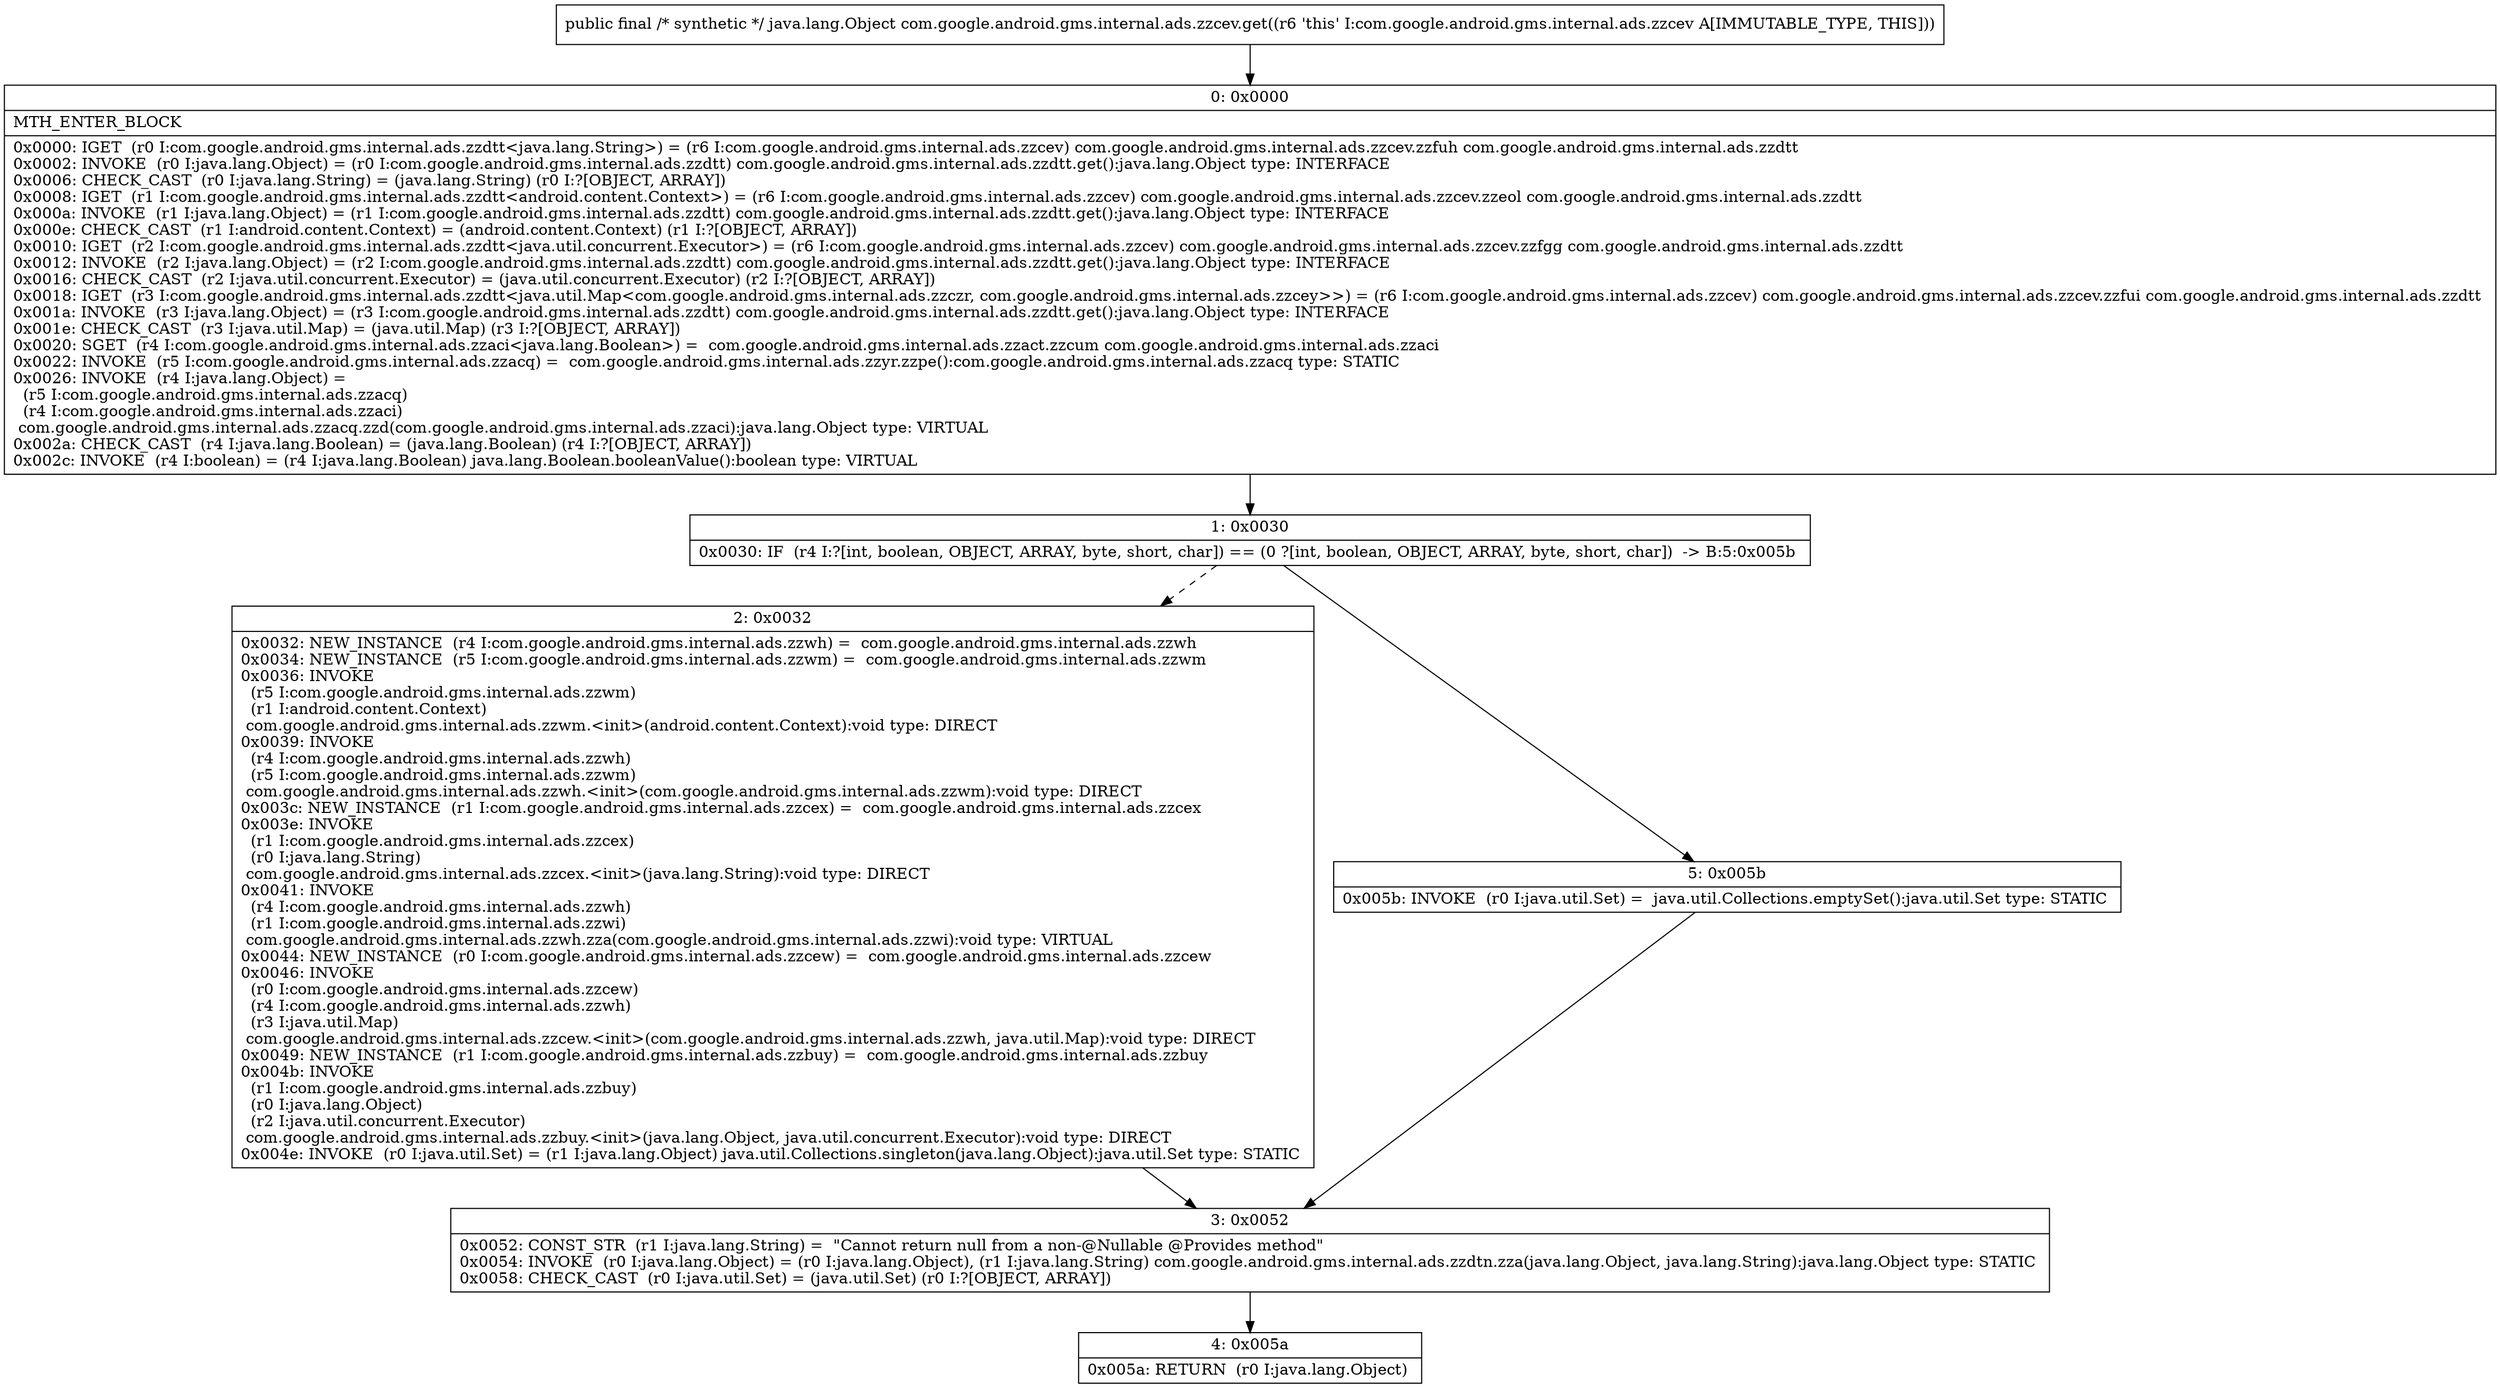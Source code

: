 digraph "CFG forcom.google.android.gms.internal.ads.zzcev.get()Ljava\/lang\/Object;" {
Node_0 [shape=record,label="{0\:\ 0x0000|MTH_ENTER_BLOCK\l|0x0000: IGET  (r0 I:com.google.android.gms.internal.ads.zzdtt\<java.lang.String\>) = (r6 I:com.google.android.gms.internal.ads.zzcev) com.google.android.gms.internal.ads.zzcev.zzfuh com.google.android.gms.internal.ads.zzdtt \l0x0002: INVOKE  (r0 I:java.lang.Object) = (r0 I:com.google.android.gms.internal.ads.zzdtt) com.google.android.gms.internal.ads.zzdtt.get():java.lang.Object type: INTERFACE \l0x0006: CHECK_CAST  (r0 I:java.lang.String) = (java.lang.String) (r0 I:?[OBJECT, ARRAY]) \l0x0008: IGET  (r1 I:com.google.android.gms.internal.ads.zzdtt\<android.content.Context\>) = (r6 I:com.google.android.gms.internal.ads.zzcev) com.google.android.gms.internal.ads.zzcev.zzeol com.google.android.gms.internal.ads.zzdtt \l0x000a: INVOKE  (r1 I:java.lang.Object) = (r1 I:com.google.android.gms.internal.ads.zzdtt) com.google.android.gms.internal.ads.zzdtt.get():java.lang.Object type: INTERFACE \l0x000e: CHECK_CAST  (r1 I:android.content.Context) = (android.content.Context) (r1 I:?[OBJECT, ARRAY]) \l0x0010: IGET  (r2 I:com.google.android.gms.internal.ads.zzdtt\<java.util.concurrent.Executor\>) = (r6 I:com.google.android.gms.internal.ads.zzcev) com.google.android.gms.internal.ads.zzcev.zzfgg com.google.android.gms.internal.ads.zzdtt \l0x0012: INVOKE  (r2 I:java.lang.Object) = (r2 I:com.google.android.gms.internal.ads.zzdtt) com.google.android.gms.internal.ads.zzdtt.get():java.lang.Object type: INTERFACE \l0x0016: CHECK_CAST  (r2 I:java.util.concurrent.Executor) = (java.util.concurrent.Executor) (r2 I:?[OBJECT, ARRAY]) \l0x0018: IGET  (r3 I:com.google.android.gms.internal.ads.zzdtt\<java.util.Map\<com.google.android.gms.internal.ads.zzczr, com.google.android.gms.internal.ads.zzcey\>\>) = (r6 I:com.google.android.gms.internal.ads.zzcev) com.google.android.gms.internal.ads.zzcev.zzfui com.google.android.gms.internal.ads.zzdtt \l0x001a: INVOKE  (r3 I:java.lang.Object) = (r3 I:com.google.android.gms.internal.ads.zzdtt) com.google.android.gms.internal.ads.zzdtt.get():java.lang.Object type: INTERFACE \l0x001e: CHECK_CAST  (r3 I:java.util.Map) = (java.util.Map) (r3 I:?[OBJECT, ARRAY]) \l0x0020: SGET  (r4 I:com.google.android.gms.internal.ads.zzaci\<java.lang.Boolean\>) =  com.google.android.gms.internal.ads.zzact.zzcum com.google.android.gms.internal.ads.zzaci \l0x0022: INVOKE  (r5 I:com.google.android.gms.internal.ads.zzacq) =  com.google.android.gms.internal.ads.zzyr.zzpe():com.google.android.gms.internal.ads.zzacq type: STATIC \l0x0026: INVOKE  (r4 I:java.lang.Object) = \l  (r5 I:com.google.android.gms.internal.ads.zzacq)\l  (r4 I:com.google.android.gms.internal.ads.zzaci)\l com.google.android.gms.internal.ads.zzacq.zzd(com.google.android.gms.internal.ads.zzaci):java.lang.Object type: VIRTUAL \l0x002a: CHECK_CAST  (r4 I:java.lang.Boolean) = (java.lang.Boolean) (r4 I:?[OBJECT, ARRAY]) \l0x002c: INVOKE  (r4 I:boolean) = (r4 I:java.lang.Boolean) java.lang.Boolean.booleanValue():boolean type: VIRTUAL \l}"];
Node_1 [shape=record,label="{1\:\ 0x0030|0x0030: IF  (r4 I:?[int, boolean, OBJECT, ARRAY, byte, short, char]) == (0 ?[int, boolean, OBJECT, ARRAY, byte, short, char])  \-\> B:5:0x005b \l}"];
Node_2 [shape=record,label="{2\:\ 0x0032|0x0032: NEW_INSTANCE  (r4 I:com.google.android.gms.internal.ads.zzwh) =  com.google.android.gms.internal.ads.zzwh \l0x0034: NEW_INSTANCE  (r5 I:com.google.android.gms.internal.ads.zzwm) =  com.google.android.gms.internal.ads.zzwm \l0x0036: INVOKE  \l  (r5 I:com.google.android.gms.internal.ads.zzwm)\l  (r1 I:android.content.Context)\l com.google.android.gms.internal.ads.zzwm.\<init\>(android.content.Context):void type: DIRECT \l0x0039: INVOKE  \l  (r4 I:com.google.android.gms.internal.ads.zzwh)\l  (r5 I:com.google.android.gms.internal.ads.zzwm)\l com.google.android.gms.internal.ads.zzwh.\<init\>(com.google.android.gms.internal.ads.zzwm):void type: DIRECT \l0x003c: NEW_INSTANCE  (r1 I:com.google.android.gms.internal.ads.zzcex) =  com.google.android.gms.internal.ads.zzcex \l0x003e: INVOKE  \l  (r1 I:com.google.android.gms.internal.ads.zzcex)\l  (r0 I:java.lang.String)\l com.google.android.gms.internal.ads.zzcex.\<init\>(java.lang.String):void type: DIRECT \l0x0041: INVOKE  \l  (r4 I:com.google.android.gms.internal.ads.zzwh)\l  (r1 I:com.google.android.gms.internal.ads.zzwi)\l com.google.android.gms.internal.ads.zzwh.zza(com.google.android.gms.internal.ads.zzwi):void type: VIRTUAL \l0x0044: NEW_INSTANCE  (r0 I:com.google.android.gms.internal.ads.zzcew) =  com.google.android.gms.internal.ads.zzcew \l0x0046: INVOKE  \l  (r0 I:com.google.android.gms.internal.ads.zzcew)\l  (r4 I:com.google.android.gms.internal.ads.zzwh)\l  (r3 I:java.util.Map)\l com.google.android.gms.internal.ads.zzcew.\<init\>(com.google.android.gms.internal.ads.zzwh, java.util.Map):void type: DIRECT \l0x0049: NEW_INSTANCE  (r1 I:com.google.android.gms.internal.ads.zzbuy) =  com.google.android.gms.internal.ads.zzbuy \l0x004b: INVOKE  \l  (r1 I:com.google.android.gms.internal.ads.zzbuy)\l  (r0 I:java.lang.Object)\l  (r2 I:java.util.concurrent.Executor)\l com.google.android.gms.internal.ads.zzbuy.\<init\>(java.lang.Object, java.util.concurrent.Executor):void type: DIRECT \l0x004e: INVOKE  (r0 I:java.util.Set) = (r1 I:java.lang.Object) java.util.Collections.singleton(java.lang.Object):java.util.Set type: STATIC \l}"];
Node_3 [shape=record,label="{3\:\ 0x0052|0x0052: CONST_STR  (r1 I:java.lang.String) =  \"Cannot return null from a non\-@Nullable @Provides method\" \l0x0054: INVOKE  (r0 I:java.lang.Object) = (r0 I:java.lang.Object), (r1 I:java.lang.String) com.google.android.gms.internal.ads.zzdtn.zza(java.lang.Object, java.lang.String):java.lang.Object type: STATIC \l0x0058: CHECK_CAST  (r0 I:java.util.Set) = (java.util.Set) (r0 I:?[OBJECT, ARRAY]) \l}"];
Node_4 [shape=record,label="{4\:\ 0x005a|0x005a: RETURN  (r0 I:java.lang.Object) \l}"];
Node_5 [shape=record,label="{5\:\ 0x005b|0x005b: INVOKE  (r0 I:java.util.Set) =  java.util.Collections.emptySet():java.util.Set type: STATIC \l}"];
MethodNode[shape=record,label="{public final \/* synthetic *\/ java.lang.Object com.google.android.gms.internal.ads.zzcev.get((r6 'this' I:com.google.android.gms.internal.ads.zzcev A[IMMUTABLE_TYPE, THIS])) }"];
MethodNode -> Node_0;
Node_0 -> Node_1;
Node_1 -> Node_2[style=dashed];
Node_1 -> Node_5;
Node_2 -> Node_3;
Node_3 -> Node_4;
Node_5 -> Node_3;
}

